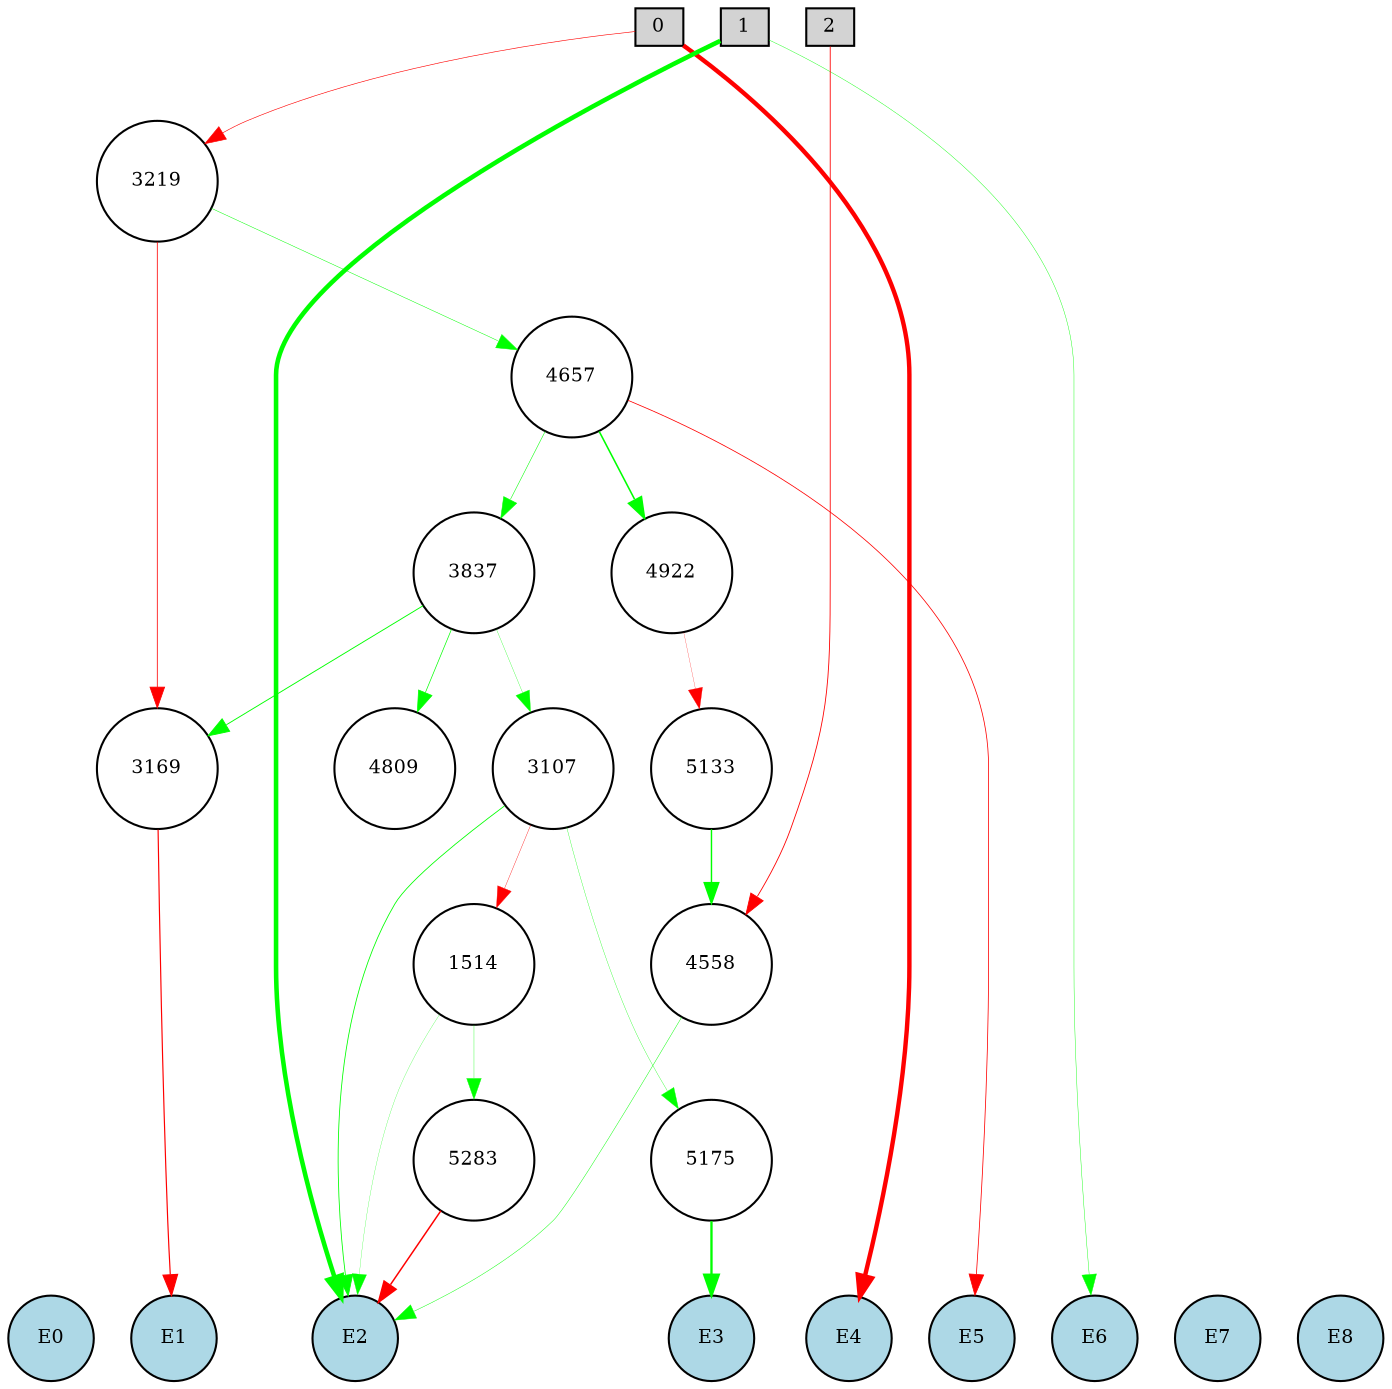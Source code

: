 digraph {
	node [fontsize=9 height=0.2 shape=circle width=0.2]
	subgraph inputs {
		node [shape=box style=filled]
		rank=source
		0 [fillcolor=lightgray]
		1 [fillcolor=lightgray]
		0 -> 1 [style=invis]
		2 [fillcolor=lightgray]
		1 -> 2 [style=invis]
	}
	subgraph outputs {
		node [style=filled]
		rank=sink
		E0 [fillcolor=lightblue fontsize=9 height=0.2 shape=circle width=0.2]
		E1 [fillcolor=lightblue fontsize=9 height=0.2 shape=circle width=0.2]
		E0 -> E1 [style=invis]
		E2 [fillcolor=lightblue fontsize=9 height=0.2 shape=circle width=0.2]
		E1 -> E2 [style=invis]
		E3 [fillcolor=lightblue fontsize=9 height=0.2 shape=circle width=0.2]
		E2 -> E3 [style=invis]
		E4 [fillcolor=lightblue fontsize=9 height=0.2 shape=circle width=0.2]
		E3 -> E4 [style=invis]
		E5 [fillcolor=lightblue fontsize=9 height=0.2 shape=circle width=0.2]
		E4 -> E5 [style=invis]
		E6 [fillcolor=lightblue fontsize=9 height=0.2 shape=circle width=0.2]
		E5 -> E6 [style=invis]
		E7 [fillcolor=lightblue fontsize=9 height=0.2 shape=circle width=0.2]
		E6 -> E7 [style=invis]
		E8 [fillcolor=lightblue fontsize=9 height=0.2 shape=circle width=0.2]
		E7 -> E8 [style=invis]
	}
	5133 [fillcolor=white style=filled]
	3219 [fillcolor=white style=filled]
	5283 [fillcolor=white style=filled]
	3107 [fillcolor=white style=filled]
	4657 [fillcolor=white style=filled]
	5175 [fillcolor=white style=filled]
	4922 [fillcolor=white style=filled]
	4558 [fillcolor=white style=filled]
	3169 [fillcolor=white style=filled]
	1514 [fillcolor=white style=filled]
	3837 [fillcolor=white style=filled]
	1 -> E2 [color=green penwidth=2.1935144192373377 style=solid]
	0 -> E4 [color=red penwidth=2.1192740104533785 style=solid]
	1 -> E6 [color=green penwidth=0.1973804928356432 style=solid]
	3107 -> 1514 [color=red penwidth=0.1752463664041961 style=solid]
	0 -> 3219 [color=red penwidth=0.2877582137490208 style=solid]
	3169 -> E1 [color=red penwidth=0.5631978935486677 style=solid]
	3837 -> 3107 [color=green penwidth=0.1428980153227725 style=solid]
	3219 -> 3169 [color=red penwidth=0.38218576960003825 style=solid]
	1514 -> E2 [color=green penwidth=0.11745342092447375 style=solid]
	3837 -> 3169 [color=green penwidth=0.440335467285068 style=solid]
	3219 -> 4657 [color=green penwidth=0.23215236228892336 style=solid]
	4657 -> 3837 [color=green penwidth=0.25639911900704115 style=solid]
	4657 -> E5 [color=red penwidth=0.3747975253849345 style=solid]
	4657 -> 4922 [color=green penwidth=0.7521662724026147 style=solid]
	3837 -> 4809 [color=green penwidth=0.3325509216488213 style=solid]
	4558 -> E2 [color=green penwidth=0.21784452512657898 style=solid]
	2 -> 4558 [color=red penwidth=0.41218248165075744 style=solid]
	4922 -> 5133 [color=red penwidth=0.11518540041314569 style=solid]
	5133 -> 4558 [color=green penwidth=0.685838218399459 style=solid]
	3107 -> 5175 [color=green penwidth=0.1569484016901096 style=solid]
	5175 -> E3 [color=green penwidth=1.1224332443610925 style=solid]
	1514 -> 5283 [color=green penwidth=0.1655192982026113 style=solid]
	5283 -> E2 [color=red penwidth=0.7171932281550274 style=solid]
	3107 -> E2 [color=green penwidth=0.39585537575832197 style=solid]
}
